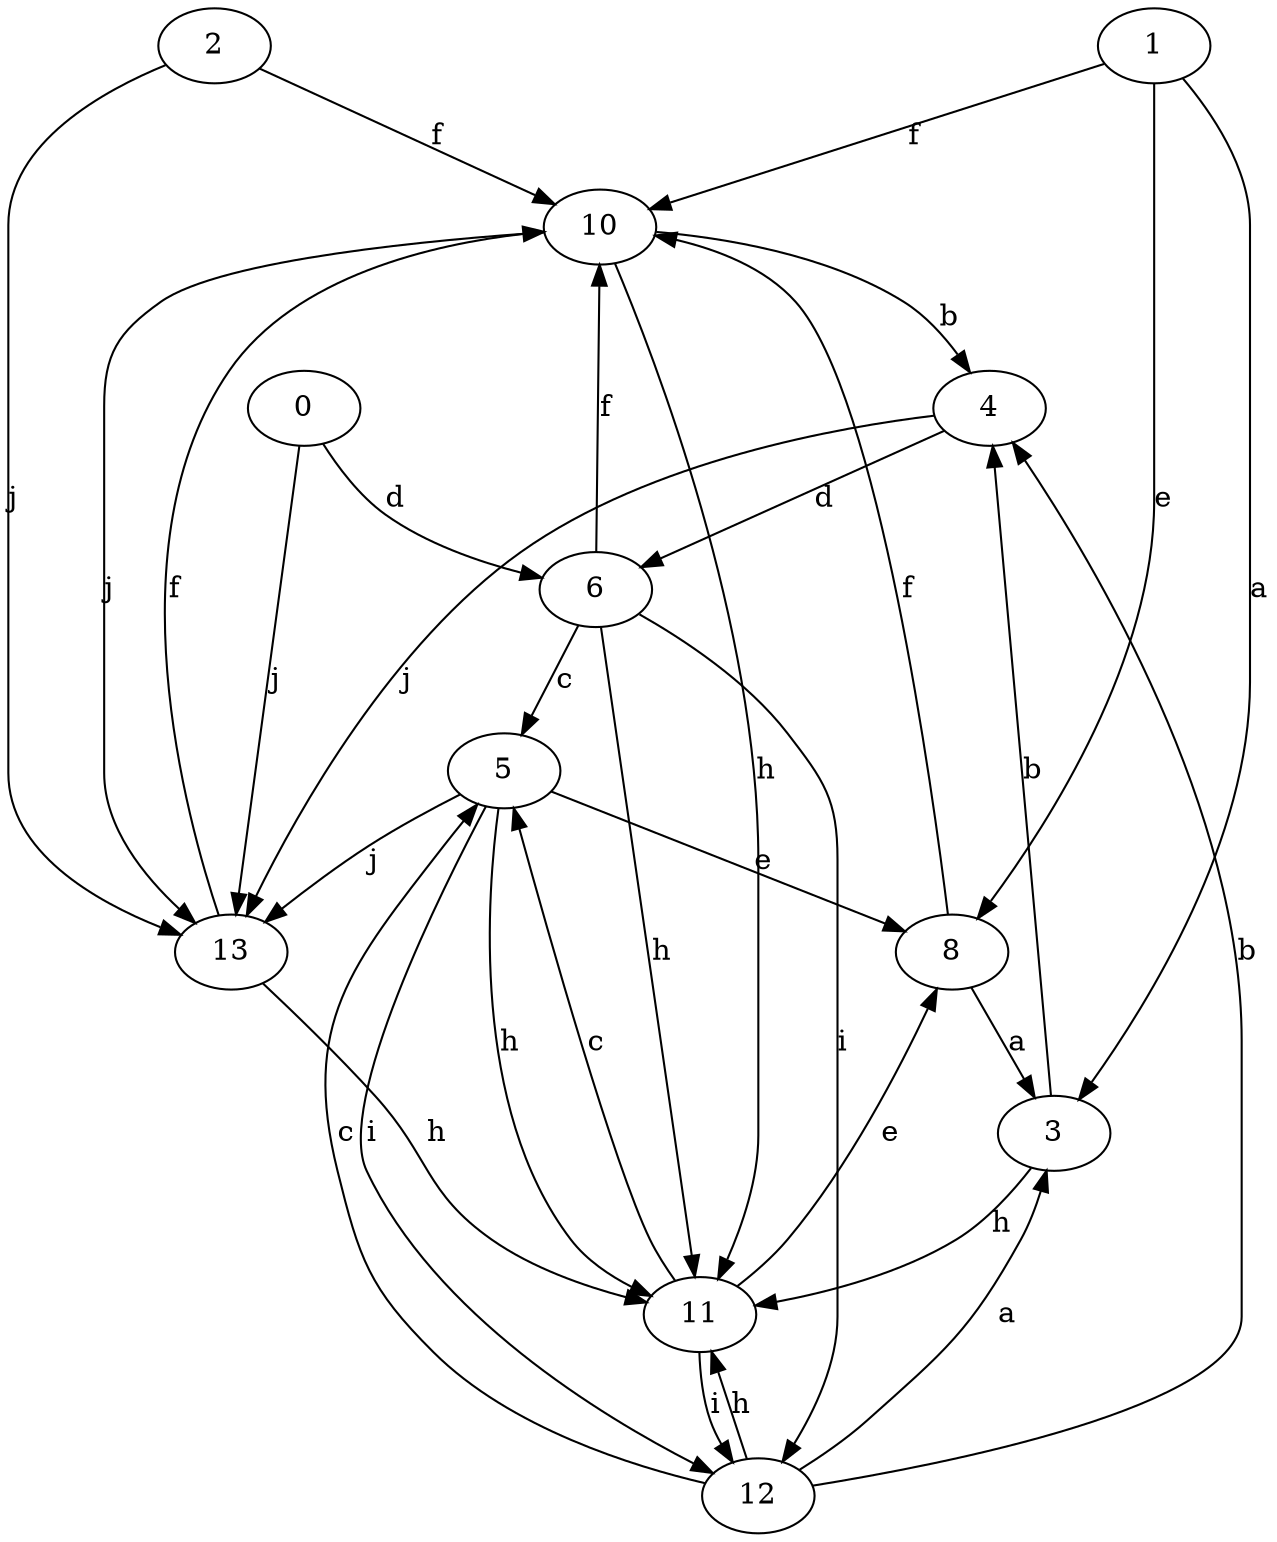 strict digraph  {
2;
3;
4;
5;
6;
8;
0;
10;
1;
11;
12;
13;
2 -> 10  [label=f];
2 -> 13  [label=j];
3 -> 4  [label=b];
3 -> 11  [label=h];
4 -> 6  [label=d];
4 -> 13  [label=j];
5 -> 8  [label=e];
5 -> 11  [label=h];
5 -> 12  [label=i];
5 -> 13  [label=j];
6 -> 5  [label=c];
6 -> 10  [label=f];
6 -> 11  [label=h];
6 -> 12  [label=i];
8 -> 3  [label=a];
8 -> 10  [label=f];
0 -> 6  [label=d];
0 -> 13  [label=j];
10 -> 4  [label=b];
10 -> 11  [label=h];
10 -> 13  [label=j];
1 -> 3  [label=a];
1 -> 8  [label=e];
1 -> 10  [label=f];
11 -> 5  [label=c];
11 -> 8  [label=e];
11 -> 12  [label=i];
12 -> 3  [label=a];
12 -> 4  [label=b];
12 -> 5  [label=c];
12 -> 11  [label=h];
13 -> 10  [label=f];
13 -> 11  [label=h];
}
